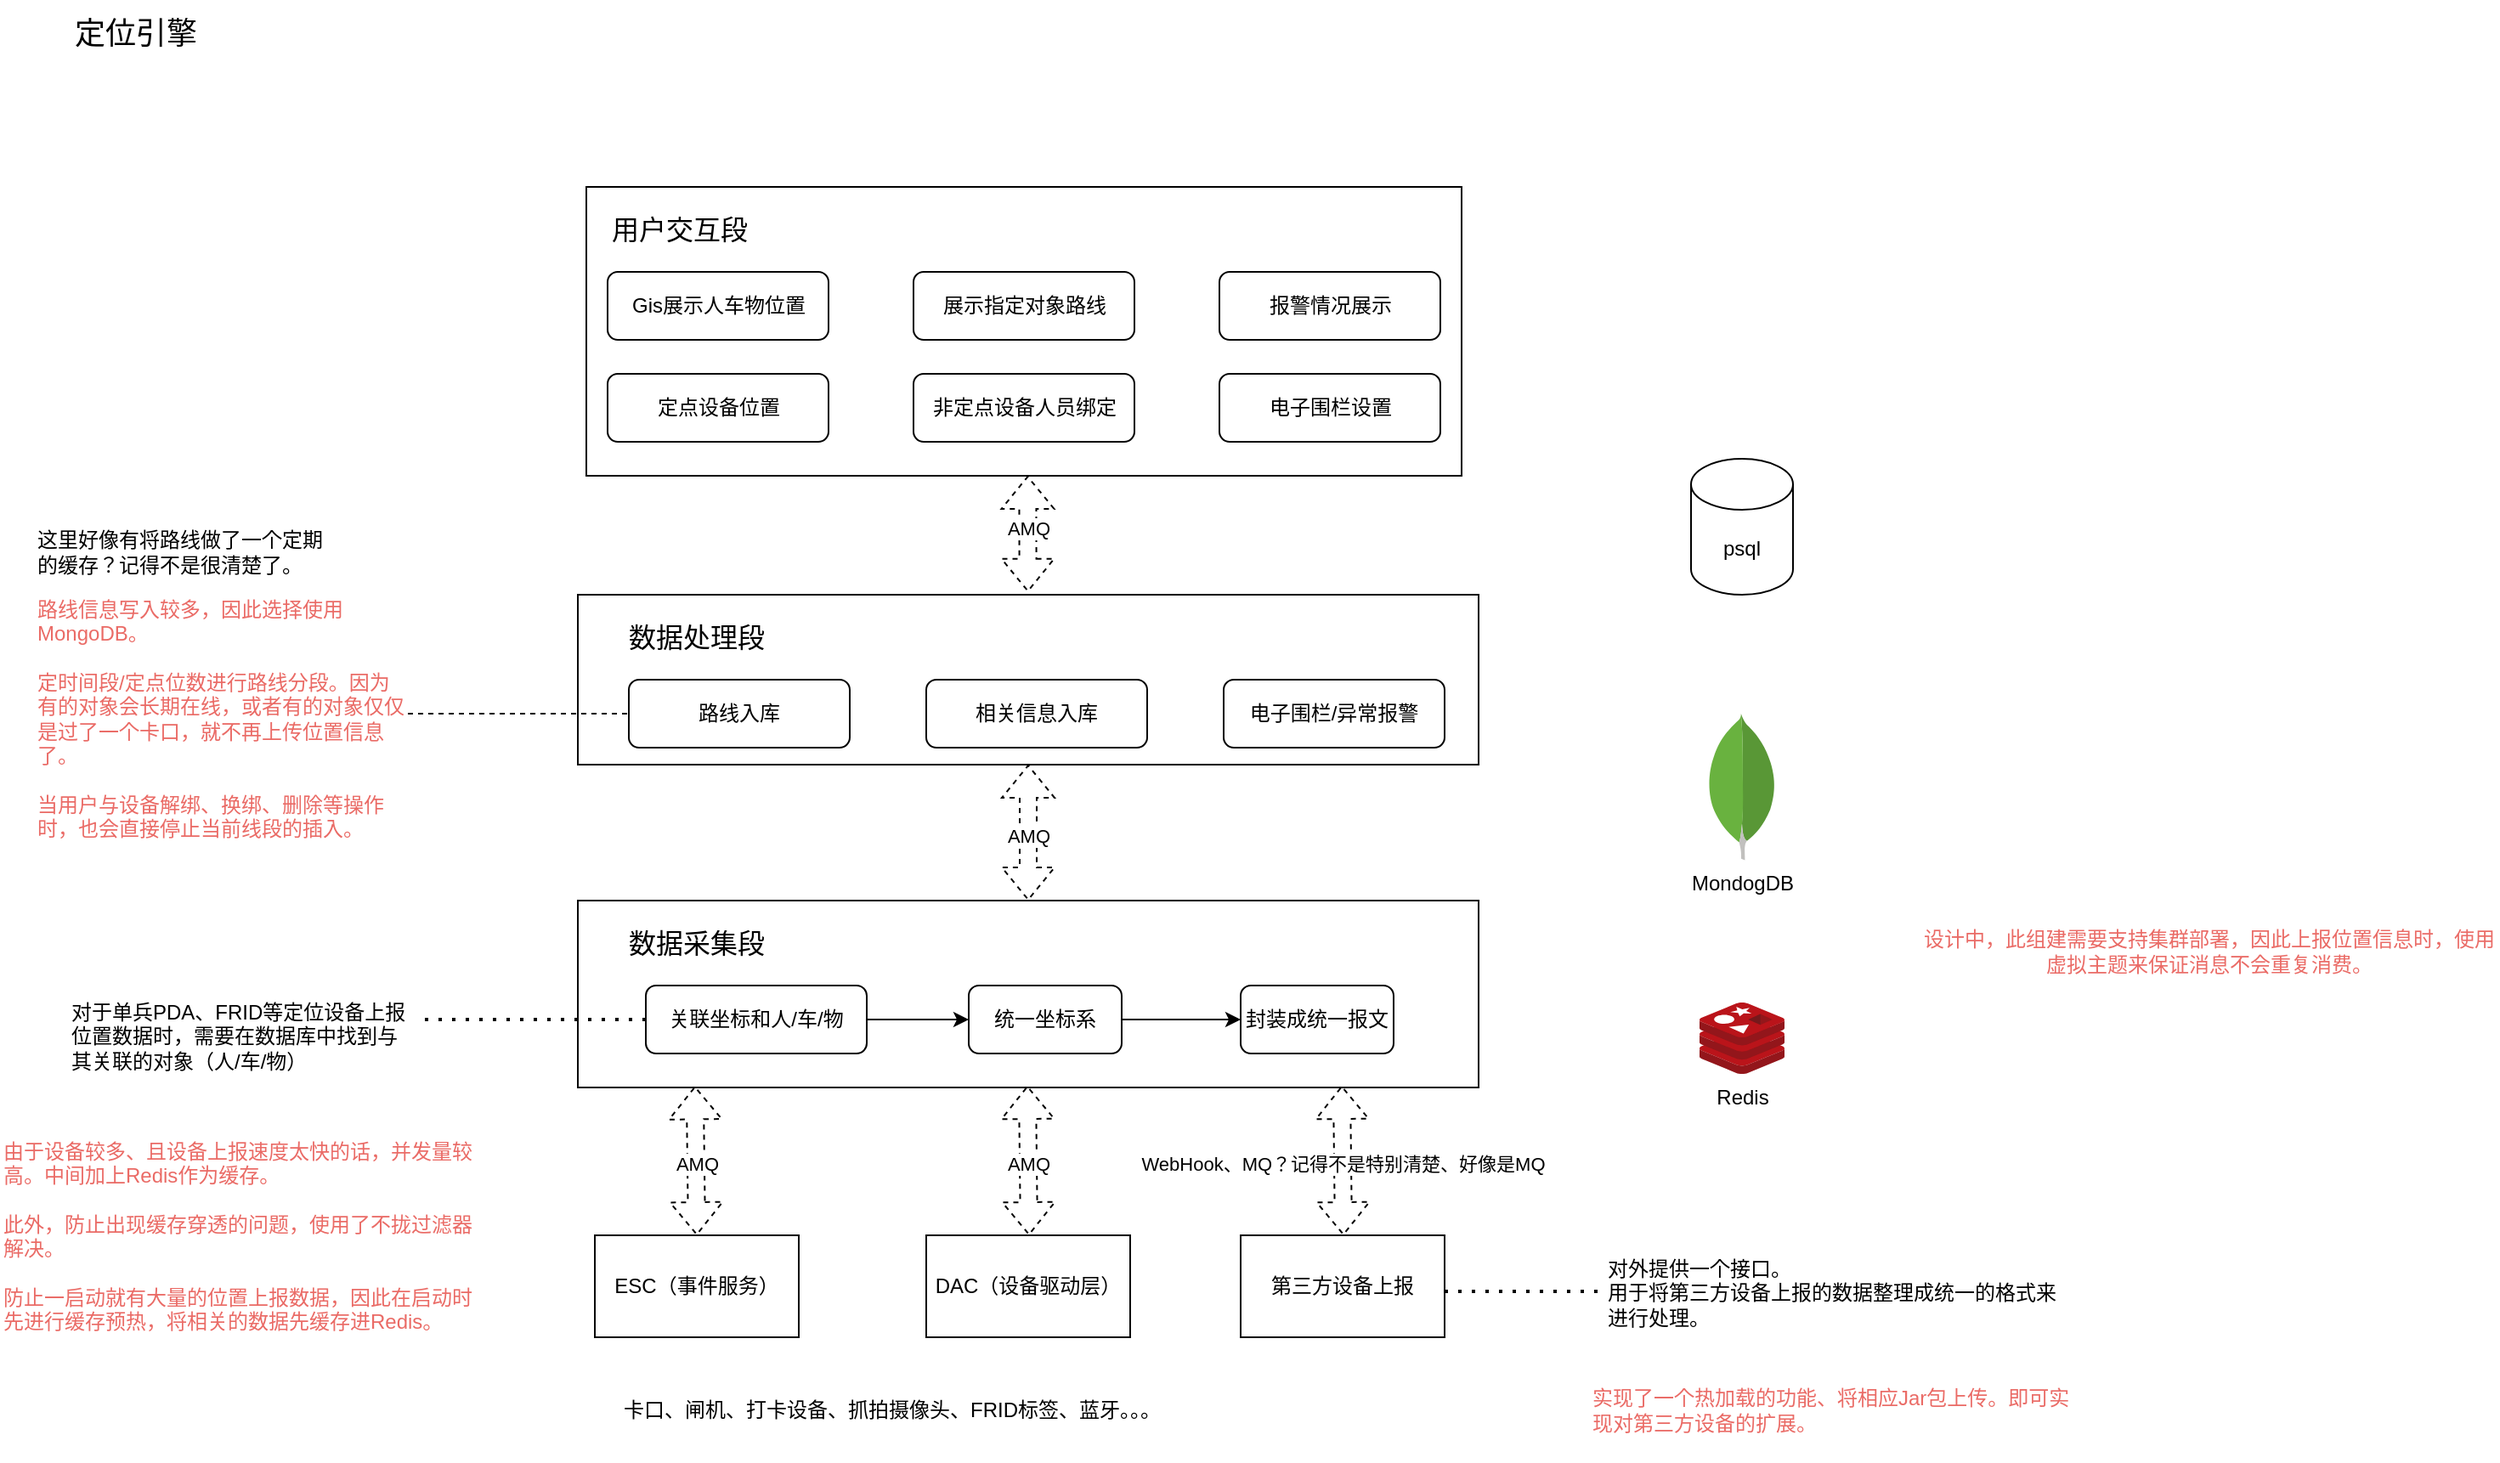 <mxfile version="25.0.3">
  <diagram name="第 1 页" id="qZTAHNM4npRYEHCoVnOT">
    <mxGraphModel dx="2074" dy="1145" grid="1" gridSize="10" guides="1" tooltips="1" connect="1" arrows="1" fold="1" page="1" pageScale="1" pageWidth="1920" pageHeight="1920" math="0" shadow="0">
      <root>
        <mxCell id="0" />
        <mxCell id="1" parent="0" />
        <mxCell id="PgLJzFWGaRH6koLZOXl_-1" value="" style="rounded=0;whiteSpace=wrap;html=1;" parent="1" vertex="1">
          <mxGeometry x="610" y="620" width="530" height="110" as="geometry" />
        </mxCell>
        <mxCell id="PgLJzFWGaRH6koLZOXl_-2" value="" style="rounded=0;whiteSpace=wrap;html=1;" parent="1" vertex="1">
          <mxGeometry x="610" y="440" width="530" height="100" as="geometry" />
        </mxCell>
        <mxCell id="PgLJzFWGaRH6koLZOXl_-3" value="" style="rounded=0;whiteSpace=wrap;html=1;" parent="1" vertex="1">
          <mxGeometry x="615" y="200" width="515" height="170" as="geometry" />
        </mxCell>
        <mxCell id="PgLJzFWGaRH6koLZOXl_-4" value="" style="shape=flexArrow;endArrow=classic;startArrow=classic;html=1;rounded=0;exitX=0.515;exitY=-0.013;exitDx=0;exitDy=0;entryX=0.52;entryY=1.002;entryDx=0;entryDy=0;dashed=1;exitPerimeter=0;entryPerimeter=0;" parent="1" edge="1">
          <mxGeometry width="100" height="100" relative="1" as="geometry">
            <mxPoint x="874.84" y="438.36" as="sourcePoint" />
            <mxPoint x="874.69" y="370.0" as="targetPoint" />
          </mxGeometry>
        </mxCell>
        <mxCell id="PgLJzFWGaRH6koLZOXl_-6" value="AMQ" style="edgeLabel;html=1;align=center;verticalAlign=middle;resizable=0;points=[];" parent="PgLJzFWGaRH6koLZOXl_-4" vertex="1" connectable="0">
          <mxGeometry x="0.136" y="-5" relative="1" as="geometry">
            <mxPoint x="-5" y="1" as="offset" />
          </mxGeometry>
        </mxCell>
        <mxCell id="PgLJzFWGaRH6koLZOXl_-5" value="" style="shape=flexArrow;endArrow=classic;startArrow=classic;html=1;rounded=0;exitX=0.5;exitY=0;exitDx=0;exitDy=0;entryX=0.5;entryY=1;entryDx=0;entryDy=0;dashed=1;" parent="1" source="PgLJzFWGaRH6koLZOXl_-1" target="PgLJzFWGaRH6koLZOXl_-2" edge="1">
          <mxGeometry width="100" height="100" relative="1" as="geometry">
            <mxPoint x="870" y="620" as="sourcePoint" />
            <mxPoint x="870" y="510" as="targetPoint" />
          </mxGeometry>
        </mxCell>
        <mxCell id="PgLJzFWGaRH6koLZOXl_-7" value="AMQ" style="edgeLabel;html=1;align=center;verticalAlign=middle;resizable=0;points=[];" parent="PgLJzFWGaRH6koLZOXl_-5" vertex="1" connectable="0">
          <mxGeometry x="-0.045" y="-3" relative="1" as="geometry">
            <mxPoint x="-3" as="offset" />
          </mxGeometry>
        </mxCell>
        <mxCell id="PgLJzFWGaRH6koLZOXl_-8" value="数据采集段" style="text;html=1;align=center;verticalAlign=middle;whiteSpace=wrap;rounded=0;fontSize=16;" parent="1" vertex="1">
          <mxGeometry x="620" y="630" width="120" height="30" as="geometry" />
        </mxCell>
        <mxCell id="PgLJzFWGaRH6koLZOXl_-9" value="ESC（事件服务）" style="rounded=0;whiteSpace=wrap;html=1;" parent="1" vertex="1">
          <mxGeometry x="620" y="817" width="120" height="60" as="geometry" />
        </mxCell>
        <mxCell id="PgLJzFWGaRH6koLZOXl_-10" value="DAC（设备驱动层）" style="rounded=0;whiteSpace=wrap;html=1;" parent="1" vertex="1">
          <mxGeometry x="815" y="817" width="120" height="60" as="geometry" />
        </mxCell>
        <mxCell id="PgLJzFWGaRH6koLZOXl_-11" value="第三方设备上报" style="rounded=0;whiteSpace=wrap;html=1;" parent="1" vertex="1">
          <mxGeometry x="1000" y="817" width="120" height="60" as="geometry" />
        </mxCell>
        <mxCell id="PgLJzFWGaRH6koLZOXl_-12" value="" style="shape=flexArrow;endArrow=classic;startArrow=classic;html=1;rounded=0;exitX=0.5;exitY=0;exitDx=0;exitDy=0;entryX=0.13;entryY=0.993;entryDx=0;entryDy=0;dashed=1;entryPerimeter=0;" parent="1" source="PgLJzFWGaRH6koLZOXl_-9" target="PgLJzFWGaRH6koLZOXl_-1" edge="1">
          <mxGeometry width="100" height="100" relative="1" as="geometry">
            <mxPoint x="679.57" y="817" as="sourcePoint" />
            <mxPoint x="679.57" y="707" as="targetPoint" />
          </mxGeometry>
        </mxCell>
        <mxCell id="PgLJzFWGaRH6koLZOXl_-13" value="AMQ" style="edgeLabel;html=1;align=center;verticalAlign=middle;resizable=0;points=[];" parent="PgLJzFWGaRH6koLZOXl_-12" vertex="1" connectable="0">
          <mxGeometry x="-0.045" y="-3" relative="1" as="geometry">
            <mxPoint x="-3" as="offset" />
          </mxGeometry>
        </mxCell>
        <mxCell id="PgLJzFWGaRH6koLZOXl_-20" value="" style="shape=flexArrow;endArrow=classic;startArrow=classic;html=1;rounded=0;exitX=0.5;exitY=0;exitDx=0;exitDy=0;entryX=0.13;entryY=0.993;entryDx=0;entryDy=0;dashed=1;entryPerimeter=0;" parent="1" edge="1">
          <mxGeometry width="100" height="100" relative="1" as="geometry">
            <mxPoint x="875.5" y="817" as="sourcePoint" />
            <mxPoint x="874.5" y="729" as="targetPoint" />
          </mxGeometry>
        </mxCell>
        <mxCell id="PgLJzFWGaRH6koLZOXl_-21" value="AMQ" style="edgeLabel;html=1;align=center;verticalAlign=middle;resizable=0;points=[];" parent="PgLJzFWGaRH6koLZOXl_-20" vertex="1" connectable="0">
          <mxGeometry x="-0.045" y="-3" relative="1" as="geometry">
            <mxPoint x="-3" as="offset" />
          </mxGeometry>
        </mxCell>
        <mxCell id="PgLJzFWGaRH6koLZOXl_-22" value="" style="shape=flexArrow;endArrow=classic;startArrow=classic;html=1;rounded=0;exitX=0.5;exitY=0;exitDx=0;exitDy=0;entryX=0.13;entryY=0.993;entryDx=0;entryDy=0;dashed=1;entryPerimeter=0;" parent="1" edge="1">
          <mxGeometry width="100" height="100" relative="1" as="geometry">
            <mxPoint x="1060.5" y="817" as="sourcePoint" />
            <mxPoint x="1059.5" y="729" as="targetPoint" />
          </mxGeometry>
        </mxCell>
        <mxCell id="PgLJzFWGaRH6koLZOXl_-23" value="WebHook、MQ？记得不是特别清楚、好像是MQ" style="edgeLabel;html=1;align=center;verticalAlign=middle;resizable=0;points=[];" parent="PgLJzFWGaRH6koLZOXl_-22" vertex="1" connectable="0">
          <mxGeometry x="-0.045" y="-3" relative="1" as="geometry">
            <mxPoint x="-3" as="offset" />
          </mxGeometry>
        </mxCell>
        <mxCell id="PgLJzFWGaRH6koLZOXl_-24" value="封装成统一报文" style="rounded=1;whiteSpace=wrap;html=1;" parent="1" vertex="1">
          <mxGeometry x="1000" y="670" width="90" height="40" as="geometry" />
        </mxCell>
        <mxCell id="PgLJzFWGaRH6koLZOXl_-29" value="" style="edgeStyle=orthogonalEdgeStyle;rounded=0;orthogonalLoop=1;jettySize=auto;html=1;" parent="1" source="PgLJzFWGaRH6koLZOXl_-25" target="PgLJzFWGaRH6koLZOXl_-24" edge="1">
          <mxGeometry relative="1" as="geometry" />
        </mxCell>
        <mxCell id="PgLJzFWGaRH6koLZOXl_-25" value="统一坐标系" style="rounded=1;whiteSpace=wrap;html=1;" parent="1" vertex="1">
          <mxGeometry x="840" y="670" width="90" height="40" as="geometry" />
        </mxCell>
        <mxCell id="PgLJzFWGaRH6koLZOXl_-28" value="" style="edgeStyle=orthogonalEdgeStyle;rounded=0;orthogonalLoop=1;jettySize=auto;html=1;" parent="1" source="PgLJzFWGaRH6koLZOXl_-26" target="PgLJzFWGaRH6koLZOXl_-25" edge="1">
          <mxGeometry relative="1" as="geometry" />
        </mxCell>
        <mxCell id="PgLJzFWGaRH6koLZOXl_-26" value="关联坐标和人/车/物" style="rounded=1;whiteSpace=wrap;html=1;" parent="1" vertex="1">
          <mxGeometry x="650" y="670" width="130" height="40" as="geometry" />
        </mxCell>
        <mxCell id="PgLJzFWGaRH6koLZOXl_-30" value="数据处理段" style="text;html=1;align=center;verticalAlign=middle;whiteSpace=wrap;rounded=0;fontSize=16;" parent="1" vertex="1">
          <mxGeometry x="620" y="450" width="120" height="30" as="geometry" />
        </mxCell>
        <mxCell id="PgLJzFWGaRH6koLZOXl_-32" value="相关信息入库" style="rounded=1;whiteSpace=wrap;html=1;" parent="1" vertex="1">
          <mxGeometry x="815" y="490" width="130" height="40" as="geometry" />
        </mxCell>
        <mxCell id="PgLJzFWGaRH6koLZOXl_-33" value="路线入库" style="rounded=1;whiteSpace=wrap;html=1;" parent="1" vertex="1">
          <mxGeometry x="640" y="490" width="130" height="40" as="geometry" />
        </mxCell>
        <mxCell id="PgLJzFWGaRH6koLZOXl_-35" value="电子围栏/异常报警" style="rounded=1;whiteSpace=wrap;html=1;" parent="1" vertex="1">
          <mxGeometry x="990" y="490" width="130" height="40" as="geometry" />
        </mxCell>
        <mxCell id="PgLJzFWGaRH6koLZOXl_-36" value="用户交互段" style="text;html=1;align=center;verticalAlign=middle;whiteSpace=wrap;rounded=0;fontSize=16;" parent="1" vertex="1">
          <mxGeometry x="610" y="210" width="120" height="30" as="geometry" />
        </mxCell>
        <mxCell id="PgLJzFWGaRH6koLZOXl_-38" value="定点设备位置" style="rounded=1;whiteSpace=wrap;html=1;" parent="1" vertex="1">
          <mxGeometry x="627.5" y="310" width="130" height="40" as="geometry" />
        </mxCell>
        <mxCell id="PgLJzFWGaRH6koLZOXl_-39" value="非定点设备人员绑定" style="rounded=1;whiteSpace=wrap;html=1;" parent="1" vertex="1">
          <mxGeometry x="807.5" y="310" width="130" height="40" as="geometry" />
        </mxCell>
        <mxCell id="PgLJzFWGaRH6koLZOXl_-41" value="电子围栏设置" style="rounded=1;whiteSpace=wrap;html=1;" parent="1" vertex="1">
          <mxGeometry x="987.5" y="310" width="130" height="40" as="geometry" />
        </mxCell>
        <mxCell id="PgLJzFWGaRH6koLZOXl_-42" value="psql" style="shape=cylinder3;whiteSpace=wrap;html=1;boundedLbl=1;backgroundOutline=1;size=15;" parent="1" vertex="1">
          <mxGeometry x="1265" y="360" width="60" height="80" as="geometry" />
        </mxCell>
        <mxCell id="PgLJzFWGaRH6koLZOXl_-46" value="Redis" style="image;sketch=0;aspect=fixed;html=1;points=[];align=center;fontSize=12;image=img/lib/mscae/Cache_Redis_Product.svg;" parent="1" vertex="1">
          <mxGeometry x="1270" y="680" width="50" height="42" as="geometry" />
        </mxCell>
        <mxCell id="PgLJzFWGaRH6koLZOXl_-47" value="MondogDB" style="dashed=0;outlineConnect=0;html=1;align=center;labelPosition=center;verticalLabelPosition=bottom;verticalAlign=top;shape=mxgraph.weblogos.mongodb" parent="1" vertex="1">
          <mxGeometry x="1274.4" y="510" width="41.2" height="86.2" as="geometry" />
        </mxCell>
        <mxCell id="PgLJzFWGaRH6koLZOXl_-48" value="Gis展示人车物位置" style="rounded=1;whiteSpace=wrap;html=1;" parent="1" vertex="1">
          <mxGeometry x="627.5" y="250" width="130" height="40" as="geometry" />
        </mxCell>
        <mxCell id="PgLJzFWGaRH6koLZOXl_-49" value="展示指定对象路线" style="rounded=1;whiteSpace=wrap;html=1;" parent="1" vertex="1">
          <mxGeometry x="807.5" y="250" width="130" height="40" as="geometry" />
        </mxCell>
        <mxCell id="PgLJzFWGaRH6koLZOXl_-50" value="报警情况展示" style="rounded=1;whiteSpace=wrap;html=1;" parent="1" vertex="1">
          <mxGeometry x="987.5" y="250" width="130" height="40" as="geometry" />
        </mxCell>
        <mxCell id="PgLJzFWGaRH6koLZOXl_-51" value="" style="endArrow=none;dashed=1;html=1;dashPattern=1 3;strokeWidth=2;rounded=0;" parent="1" edge="1">
          <mxGeometry width="50" height="50" relative="1" as="geometry">
            <mxPoint x="520" y="690" as="sourcePoint" />
            <mxPoint x="650" y="690" as="targetPoint" />
          </mxGeometry>
        </mxCell>
        <mxCell id="PgLJzFWGaRH6koLZOXl_-52" value="对于单兵PDA、FRID等定位设备上报位置数据时，需要在数据库中找到与其关联的对象（人/车/物）" style="text;html=1;align=left;verticalAlign=middle;whiteSpace=wrap;rounded=0;" parent="1" vertex="1">
          <mxGeometry x="310" y="670" width="200" height="60" as="geometry" />
        </mxCell>
        <mxCell id="PgLJzFWGaRH6koLZOXl_-53" value="&lt;font color=&quot;#ea6b66&quot;&gt;由于设备较多、且设备上报速度太快的话，并发量较高。中间加上Redis作为缓存。&lt;/font&gt;&lt;div&gt;&lt;font color=&quot;#ea6b66&quot;&gt;&lt;br&gt;&lt;/font&gt;&lt;/div&gt;&lt;div&gt;&lt;font color=&quot;#ea6b66&quot;&gt;此外，防止出现缓存穿透的问题，使用了不拢过滤器解决。&lt;/font&gt;&lt;/div&gt;&lt;div&gt;&lt;font color=&quot;#ea6b66&quot;&gt;&lt;br&gt;&lt;/font&gt;&lt;/div&gt;&lt;div&gt;&lt;font color=&quot;#ea6b66&quot;&gt;防止一启动就有大量的位置上报数据，因此在启动时先进行缓存预热，将相关的数据先缓存进Redis。&lt;/font&gt;&lt;/div&gt;&lt;div&gt;&lt;br&gt;&lt;/div&gt;" style="text;html=1;align=left;verticalAlign=middle;whiteSpace=wrap;rounded=0;" parent="1" vertex="1">
          <mxGeometry x="270" y="760" width="280" height="130" as="geometry" />
        </mxCell>
        <mxCell id="PgLJzFWGaRH6koLZOXl_-55" value="" style="endArrow=none;dashed=1;html=1;dashPattern=1 3;strokeWidth=2;rounded=0;" parent="1" edge="1">
          <mxGeometry width="50" height="50" relative="1" as="geometry">
            <mxPoint x="1120" y="850" as="sourcePoint" />
            <mxPoint x="1210" y="850" as="targetPoint" />
          </mxGeometry>
        </mxCell>
        <mxCell id="PgLJzFWGaRH6koLZOXl_-56" value="对外提供一个接口。&lt;div&gt;用于将第三方设备上报的数据整理成统一的格式来进行处理。&lt;/div&gt;" style="text;html=1;align=left;verticalAlign=middle;whiteSpace=wrap;rounded=0;" parent="1" vertex="1">
          <mxGeometry x="1214.4" y="832" width="275.6" height="38" as="geometry" />
        </mxCell>
        <mxCell id="PgLJzFWGaRH6koLZOXl_-58" value="&lt;font color=&quot;#ea6b66&quot;&gt;实现了一个热加载的功能、将相应Jar包上传。即可实现对第三方设备的扩展。&lt;/font&gt;" style="text;html=1;align=left;verticalAlign=middle;whiteSpace=wrap;rounded=0;" parent="1" vertex="1">
          <mxGeometry x="1205" y="890" width="285" height="60" as="geometry" />
        </mxCell>
        <mxCell id="PgLJzFWGaRH6koLZOXl_-59" value="" style="endArrow=none;dashed=1;html=1;rounded=0;" parent="1" edge="1">
          <mxGeometry width="50" height="50" relative="1" as="geometry">
            <mxPoint x="510" y="510" as="sourcePoint" />
            <mxPoint x="640" y="510" as="targetPoint" />
          </mxGeometry>
        </mxCell>
        <mxCell id="PgLJzFWGaRH6koLZOXl_-60" value="&lt;font&gt;路线信息写入较多，因此选择使用MongoDB。&lt;/font&gt;&lt;div&gt;&lt;font&gt;&lt;br&gt;&lt;/font&gt;&lt;/div&gt;&lt;div&gt;&lt;font&gt;定时间段/定点位数进行路线分段。因为有的对象会长期在线，或者有的对象仅仅是过了一个卡口，就不再上传位置信息了。&lt;/font&gt;&lt;/div&gt;&lt;div&gt;&lt;font&gt;&lt;br&gt;&lt;/font&gt;&lt;/div&gt;&lt;div&gt;&lt;font&gt;当用户与设备解绑、换绑、删除等操作时，也会直接停止当前线段的插入。&lt;/font&gt;&lt;/div&gt;" style="text;html=1;align=left;verticalAlign=middle;whiteSpace=wrap;rounded=0;fontColor=#EA6B66;" parent="1" vertex="1">
          <mxGeometry x="290" y="440" width="220" height="145" as="geometry" />
        </mxCell>
        <mxCell id="PgLJzFWGaRH6koLZOXl_-64" value="这里好像有将路线做了一个定期的缓存？记得不是很清楚了。" style="text;html=1;align=left;verticalAlign=middle;whiteSpace=wrap;rounded=0;" parent="1" vertex="1">
          <mxGeometry x="290" y="400" width="170" height="30" as="geometry" />
        </mxCell>
        <mxCell id="PgLJzFWGaRH6koLZOXl_-65" value="&lt;font style=&quot;font-size: 18px;&quot;&gt;定位引擎&lt;/font&gt;" style="text;html=1;align=center;verticalAlign=middle;whiteSpace=wrap;rounded=0;" parent="1" vertex="1">
          <mxGeometry x="290" y="90" width="120" height="40" as="geometry" />
        </mxCell>
        <mxCell id="PgLJzFWGaRH6koLZOXl_-66" value="设计中，此组建需要支持集群部署，因此上报位置信息时，使用虚拟主题来保证消息不会重复消费。" style="text;html=1;align=center;verticalAlign=middle;whiteSpace=wrap;rounded=0;fontColor=#EA6B66;" parent="1" vertex="1">
          <mxGeometry x="1400" y="585" width="340" height="130" as="geometry" />
        </mxCell>
        <mxCell id="PgLJzFWGaRH6koLZOXl_-68" value="卡口、闸机、打卡设备、抓拍摄像头、FRID标签、蓝牙。。。" style="text;html=1;align=center;verticalAlign=middle;whiteSpace=wrap;rounded=0;" parent="1" vertex="1">
          <mxGeometry x="620" y="890" width="350" height="60" as="geometry" />
        </mxCell>
      </root>
    </mxGraphModel>
  </diagram>
</mxfile>
